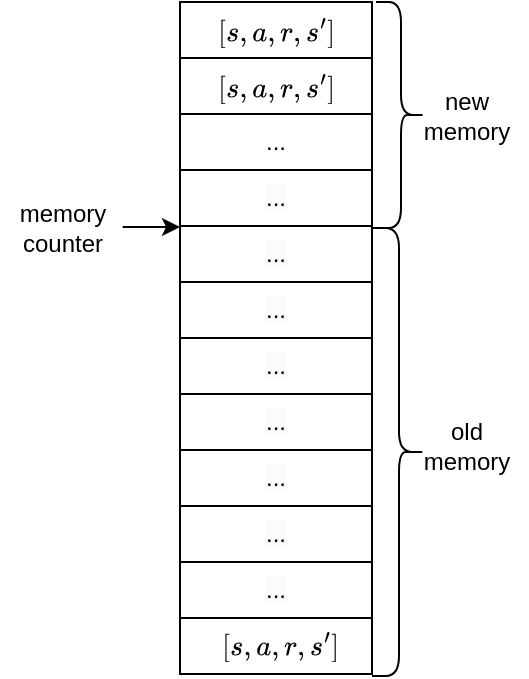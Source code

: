 <mxfile version="23.0.2" type="github">
  <diagram name="Page-1" id="CRRo1qeAnb624OK2siYx">
    <mxGraphModel dx="587" dy="631" grid="0" gridSize="10" guides="1" tooltips="1" connect="1" arrows="1" fold="1" page="1" pageScale="1" pageWidth="827" pageHeight="1169" math="1" shadow="0">
      <root>
        <mxCell id="0" />
        <mxCell id="1" parent="0" />
        <mxCell id="cfP3njMFMwv7pw6PhGn5-3" style="edgeStyle=orthogonalEdgeStyle;rounded=0;orthogonalLoop=1;jettySize=auto;html=1;exitX=0.5;exitY=1;exitDx=0;exitDy=0;" edge="1" parent="1">
          <mxGeometry relative="1" as="geometry">
            <mxPoint x="413" y="517" as="sourcePoint" />
            <mxPoint x="413" y="517" as="targetPoint" />
          </mxGeometry>
        </mxCell>
        <mxCell id="cfP3njMFMwv7pw6PhGn5-4" style="edgeStyle=orthogonalEdgeStyle;rounded=0;orthogonalLoop=1;jettySize=auto;html=1;exitX=0.5;exitY=1;exitDx=0;exitDy=0;" edge="1" parent="1">
          <mxGeometry relative="1" as="geometry">
            <mxPoint x="413" y="517" as="sourcePoint" />
            <mxPoint x="413" y="517" as="targetPoint" />
          </mxGeometry>
        </mxCell>
        <mxCell id="cfP3njMFMwv7pw6PhGn5-7" value="&lt;meta charset=&quot;utf-8&quot;&gt;&lt;span style=&quot;color: rgb(0, 0, 0); font-family: Helvetica; font-size: 12px; font-style: normal; font-variant-ligatures: normal; font-variant-caps: normal; font-weight: 400; letter-spacing: normal; orphans: 2; text-align: center; text-indent: 0px; text-transform: none; widows: 2; word-spacing: 0px; -webkit-text-stroke-width: 0px; background-color: rgb(251, 251, 251); text-decoration-thickness: initial; text-decoration-style: initial; text-decoration-color: initial; float: none; display: inline !important;&quot;&gt;...&lt;/span&gt;" style="rounded=0;whiteSpace=wrap;html=1;" vertex="1" parent="1">
          <mxGeometry x="266" y="402" width="96" height="28" as="geometry" />
        </mxCell>
        <mxCell id="cfP3njMFMwv7pw6PhGn5-8" value="&lt;meta charset=&quot;utf-8&quot;&gt;&lt;span style=&quot;color: rgb(0, 0, 0); font-family: Helvetica; font-size: 12px; font-style: normal; font-variant-ligatures: normal; font-variant-caps: normal; font-weight: 400; letter-spacing: normal; orphans: 2; text-align: center; text-indent: 0px; text-transform: none; widows: 2; word-spacing: 0px; -webkit-text-stroke-width: 0px; background-color: rgb(251, 251, 251); text-decoration-thickness: initial; text-decoration-style: initial; text-decoration-color: initial; float: none; display: inline !important;&quot;&gt;...&lt;/span&gt;" style="rounded=0;whiteSpace=wrap;html=1;" vertex="1" parent="1">
          <mxGeometry x="266" y="374" width="96" height="28" as="geometry" />
        </mxCell>
        <mxCell id="cfP3njMFMwv7pw6PhGn5-9" value="..." style="rounded=0;whiteSpace=wrap;html=1;" vertex="1" parent="1">
          <mxGeometry x="266" y="346" width="96" height="28" as="geometry" />
        </mxCell>
        <mxCell id="cfP3njMFMwv7pw6PhGn5-10" value="" style="rounded=0;whiteSpace=wrap;html=1;" vertex="1" parent="1">
          <mxGeometry x="266" y="318" width="96" height="28" as="geometry" />
        </mxCell>
        <mxCell id="cfP3njMFMwv7pw6PhGn5-11" value="" style="rounded=0;whiteSpace=wrap;html=1;" vertex="1" parent="1">
          <mxGeometry x="266" y="290" width="96" height="28" as="geometry" />
        </mxCell>
        <mxCell id="cfP3njMFMwv7pw6PhGn5-13" value="&lt;meta charset=&quot;utf-8&quot;&gt;&lt;span style=&quot;color: rgb(0, 0, 0); font-family: Helvetica; font-size: 12px; font-style: normal; font-variant-ligatures: normal; font-variant-caps: normal; font-weight: 400; letter-spacing: normal; orphans: 2; text-align: center; text-indent: 0px; text-transform: none; widows: 2; word-spacing: 0px; -webkit-text-stroke-width: 0px; background-color: rgb(251, 251, 251); text-decoration-thickness: initial; text-decoration-style: initial; text-decoration-color: initial; float: none; display: inline !important;&quot;&gt;...&lt;/span&gt;" style="rounded=0;whiteSpace=wrap;html=1;" vertex="1" parent="1">
          <mxGeometry x="266" y="430" width="96" height="28" as="geometry" />
        </mxCell>
        <mxCell id="cfP3njMFMwv7pw6PhGn5-14" value="&lt;meta charset=&quot;utf-8&quot;&gt;&lt;span style=&quot;color: rgb(0, 0, 0); font-family: Helvetica; font-size: 12px; font-style: normal; font-variant-ligatures: normal; font-variant-caps: normal; font-weight: 400; letter-spacing: normal; orphans: 2; text-align: center; text-indent: 0px; text-transform: none; widows: 2; word-spacing: 0px; -webkit-text-stroke-width: 0px; background-color: rgb(251, 251, 251); text-decoration-thickness: initial; text-decoration-style: initial; text-decoration-color: initial; float: none; display: inline !important;&quot;&gt;...&lt;/span&gt;" style="rounded=0;whiteSpace=wrap;html=1;" vertex="1" parent="1">
          <mxGeometry x="266" y="458" width="96" height="28" as="geometry" />
        </mxCell>
        <mxCell id="cfP3njMFMwv7pw6PhGn5-15" value="" style="rounded=0;whiteSpace=wrap;html=1;" vertex="1" parent="1">
          <mxGeometry x="266" y="598" width="96" height="28" as="geometry" />
        </mxCell>
        <mxCell id="cfP3njMFMwv7pw6PhGn5-16" value="&lt;meta charset=&quot;utf-8&quot;&gt;&lt;span style=&quot;color: rgb(0, 0, 0); font-family: Helvetica; font-size: 12px; font-style: normal; font-variant-ligatures: normal; font-variant-caps: normal; font-weight: 400; letter-spacing: normal; orphans: 2; text-align: center; text-indent: 0px; text-transform: none; widows: 2; word-spacing: 0px; -webkit-text-stroke-width: 0px; background-color: rgb(251, 251, 251); text-decoration-thickness: initial; text-decoration-style: initial; text-decoration-color: initial; float: none; display: inline !important;&quot;&gt;...&lt;/span&gt;" style="rounded=0;whiteSpace=wrap;html=1;" vertex="1" parent="1">
          <mxGeometry x="266" y="570" width="96" height="28" as="geometry" />
        </mxCell>
        <mxCell id="cfP3njMFMwv7pw6PhGn5-17" value="&lt;meta charset=&quot;utf-8&quot;&gt;&lt;span style=&quot;color: rgb(0, 0, 0); font-family: Helvetica; font-size: 12px; font-style: normal; font-variant-ligatures: normal; font-variant-caps: normal; font-weight: 400; letter-spacing: normal; orphans: 2; text-align: center; text-indent: 0px; text-transform: none; widows: 2; word-spacing: 0px; -webkit-text-stroke-width: 0px; background-color: rgb(251, 251, 251); text-decoration-thickness: initial; text-decoration-style: initial; text-decoration-color: initial; float: none; display: inline !important;&quot;&gt;...&lt;/span&gt;" style="rounded=0;whiteSpace=wrap;html=1;" vertex="1" parent="1">
          <mxGeometry x="266" y="542" width="96" height="28" as="geometry" />
        </mxCell>
        <mxCell id="cfP3njMFMwv7pw6PhGn5-18" value="&lt;meta charset=&quot;utf-8&quot;&gt;&lt;span style=&quot;color: rgb(0, 0, 0); font-family: Helvetica; font-size: 12px; font-style: normal; font-variant-ligatures: normal; font-variant-caps: normal; font-weight: 400; letter-spacing: normal; orphans: 2; text-align: center; text-indent: 0px; text-transform: none; widows: 2; word-spacing: 0px; -webkit-text-stroke-width: 0px; background-color: rgb(251, 251, 251); text-decoration-thickness: initial; text-decoration-style: initial; text-decoration-color: initial; float: none; display: inline !important;&quot;&gt;...&lt;/span&gt;" style="rounded=0;whiteSpace=wrap;html=1;" vertex="1" parent="1">
          <mxGeometry x="266" y="514" width="96" height="28" as="geometry" />
        </mxCell>
        <mxCell id="cfP3njMFMwv7pw6PhGn5-19" value="&lt;meta charset=&quot;utf-8&quot;&gt;&lt;span style=&quot;color: rgb(0, 0, 0); font-family: Helvetica; font-size: 12px; font-style: normal; font-variant-ligatures: normal; font-variant-caps: normal; font-weight: 400; letter-spacing: normal; orphans: 2; text-align: center; text-indent: 0px; text-transform: none; widows: 2; word-spacing: 0px; -webkit-text-stroke-width: 0px; background-color: rgb(251, 251, 251); text-decoration-thickness: initial; text-decoration-style: initial; text-decoration-color: initial; float: none; display: inline !important;&quot;&gt;...&lt;/span&gt;" style="rounded=0;whiteSpace=wrap;html=1;" vertex="1" parent="1">
          <mxGeometry x="266" y="486" width="96" height="28" as="geometry" />
        </mxCell>
        <mxCell id="cfP3njMFMwv7pw6PhGn5-20" value="&lt;svg style=&quot;vertical-align: -0.566ex;&quot; xmlns:xlink=&quot;http://www.w3.org/1999/xlink&quot; viewBox=&quot;0 -809 4085.5 1059&quot; role=&quot;img&quot; height=&quot;2.396ex&quot; width=&quot;9.243ex&quot; xmlns=&quot;http://www.w3.org/2000/svg&quot;&gt;&lt;defs&gt;&lt;path d=&quot;M118 -250V750H255V710H158V-210H255V-250H118Z&quot; id=&quot;MJX-2-TEX-N-5B&quot;&gt;&lt;/path&gt;&lt;path d=&quot;M131 289Q131 321 147 354T203 415T300 442Q362 442 390 415T419 355Q419 323 402 308T364 292Q351 292 340 300T328 326Q328 342 337 354T354 372T367 378Q368 378 368 379Q368 382 361 388T336 399T297 405Q249 405 227 379T204 326Q204 301 223 291T278 274T330 259Q396 230 396 163Q396 135 385 107T352 51T289 7T195 -10Q118 -10 86 19T53 87Q53 126 74 143T118 160Q133 160 146 151T160 120Q160 94 142 76T111 58Q109 57 108 57T107 55Q108 52 115 47T146 34T201 27Q237 27 263 38T301 66T318 97T323 122Q323 150 302 164T254 181T195 196T148 231Q131 256 131 289Z&quot; id=&quot;MJX-2-TEX-I-1D460&quot;&gt;&lt;/path&gt;&lt;path d=&quot;M78 35T78 60T94 103T137 121Q165 121 187 96T210 8Q210 -27 201 -60T180 -117T154 -158T130 -185T117 -194Q113 -194 104 -185T95 -172Q95 -168 106 -156T131 -126T157 -76T173 -3V9L172 8Q170 7 167 6T161 3T152 1T140 0Q113 0 96 17Z&quot; id=&quot;MJX-2-TEX-N-2C&quot;&gt;&lt;/path&gt;&lt;path d=&quot;M33 157Q33 258 109 349T280 441Q331 441 370 392Q386 422 416 422Q429 422 439 414T449 394Q449 381 412 234T374 68Q374 43 381 35T402 26Q411 27 422 35Q443 55 463 131Q469 151 473 152Q475 153 483 153H487Q506 153 506 144Q506 138 501 117T481 63T449 13Q436 0 417 -8Q409 -10 393 -10Q359 -10 336 5T306 36L300 51Q299 52 296 50Q294 48 292 46Q233 -10 172 -10Q117 -10 75 30T33 157ZM351 328Q351 334 346 350T323 385T277 405Q242 405 210 374T160 293Q131 214 119 129Q119 126 119 118T118 106Q118 61 136 44T179 26Q217 26 254 59T298 110Q300 114 325 217T351 328Z&quot; id=&quot;MJX-2-TEX-I-1D44E&quot;&gt;&lt;/path&gt;&lt;path d=&quot;M21 287Q22 290 23 295T28 317T38 348T53 381T73 411T99 433T132 442Q161 442 183 430T214 408T225 388Q227 382 228 382T236 389Q284 441 347 441H350Q398 441 422 400Q430 381 430 363Q430 333 417 315T391 292T366 288Q346 288 334 299T322 328Q322 376 378 392Q356 405 342 405Q286 405 239 331Q229 315 224 298T190 165Q156 25 151 16Q138 -11 108 -11Q95 -11 87 -5T76 7T74 17Q74 30 114 189T154 366Q154 405 128 405Q107 405 92 377T68 316T57 280Q55 278 41 278H27Q21 284 21 287Z&quot; id=&quot;MJX-2-TEX-I-1D45F&quot;&gt;&lt;/path&gt;&lt;path d=&quot;M79 43Q73 43 52 49T30 61Q30 68 85 293T146 528Q161 560 198 560Q218 560 240 545T262 501Q262 496 260 486Q259 479 173 263T84 45T79 43Z&quot; id=&quot;MJX-2-TEX-V-2032&quot;&gt;&lt;/path&gt;&lt;path d=&quot;M22 710V750H159V-250H22V-210H119V710H22Z&quot; id=&quot;MJX-2-TEX-N-5D&quot;&gt;&lt;/path&gt;&lt;/defs&gt;&lt;g transform=&quot;scale(1,-1)&quot; stroke-width=&quot;0&quot; fill=&quot;currentColor&quot; stroke=&quot;currentColor&quot;&gt;&lt;g data-mml-node=&quot;math&quot;&gt;&lt;g data-mml-node=&quot;mo&quot;&gt;&lt;use xlink:href=&quot;#MJX-2-TEX-N-5B&quot; data-c=&quot;5B&quot;&gt;&lt;/use&gt;&lt;/g&gt;&lt;g transform=&quot;translate(278,0)&quot; data-mml-node=&quot;mi&quot;&gt;&lt;use xlink:href=&quot;#MJX-2-TEX-I-1D460&quot; data-c=&quot;1D460&quot;&gt;&lt;/use&gt;&lt;/g&gt;&lt;g transform=&quot;translate(747,0)&quot; data-mml-node=&quot;mo&quot;&gt;&lt;use xlink:href=&quot;#MJX-2-TEX-N-2C&quot; data-c=&quot;2C&quot;&gt;&lt;/use&gt;&lt;/g&gt;&lt;g transform=&quot;translate(1191.7,0)&quot; data-mml-node=&quot;mi&quot;&gt;&lt;use xlink:href=&quot;#MJX-2-TEX-I-1D44E&quot; data-c=&quot;1D44E&quot;&gt;&lt;/use&gt;&lt;/g&gt;&lt;g transform=&quot;translate(1720.7,0)&quot; data-mml-node=&quot;mo&quot;&gt;&lt;use xlink:href=&quot;#MJX-2-TEX-N-2C&quot; data-c=&quot;2C&quot;&gt;&lt;/use&gt;&lt;/g&gt;&lt;g transform=&quot;translate(2165.3,0)&quot; data-mml-node=&quot;mi&quot;&gt;&lt;use xlink:href=&quot;#MJX-2-TEX-I-1D45F&quot; data-c=&quot;1D45F&quot;&gt;&lt;/use&gt;&lt;/g&gt;&lt;g transform=&quot;translate(2616.3,0)&quot; data-mml-node=&quot;mo&quot;&gt;&lt;use xlink:href=&quot;#MJX-2-TEX-N-2C&quot; data-c=&quot;2C&quot;&gt;&lt;/use&gt;&lt;/g&gt;&lt;g transform=&quot;translate(3061,0)&quot; data-mml-node=&quot;msup&quot;&gt;&lt;g data-mml-node=&quot;mi&quot;&gt;&lt;use xlink:href=&quot;#MJX-2-TEX-I-1D460&quot; data-c=&quot;1D460&quot;&gt;&lt;/use&gt;&lt;/g&gt;&lt;g transform=&quot;translate(502,413) scale(0.707)&quot; data-mml-node=&quot;mo&quot;&gt;&lt;use xlink:href=&quot;#MJX-2-TEX-V-2032&quot; data-c=&quot;2032&quot;&gt;&lt;/use&gt;&lt;/g&gt;&lt;/g&gt;&lt;g transform=&quot;translate(3807.5,0)&quot; data-mml-node=&quot;mo&quot;&gt;&lt;use xlink:href=&quot;#MJX-2-TEX-N-5D&quot; data-c=&quot;5D&quot;&gt;&lt;/use&gt;&lt;/g&gt;&lt;/g&gt;&lt;/g&gt;&lt;/svg&gt;" style="text;html=1;align=center;verticalAlign=middle;resizable=0;points=[];autosize=1;strokeColor=none;fillColor=none;" vertex="1" parent="1">
          <mxGeometry x="276" y="291" width="76" height="27" as="geometry" />
        </mxCell>
        <mxCell id="cfP3njMFMwv7pw6PhGn5-21" value="&lt;svg style=&quot;vertical-align: -0.566ex;&quot; xmlns:xlink=&quot;http://www.w3.org/1999/xlink&quot; viewBox=&quot;0 -809 4085.5 1059&quot; role=&quot;img&quot; height=&quot;2.396ex&quot; width=&quot;9.243ex&quot; xmlns=&quot;http://www.w3.org/2000/svg&quot;&gt;&lt;defs&gt;&lt;path d=&quot;M118 -250V750H255V710H158V-210H255V-250H118Z&quot; id=&quot;MJX-2-TEX-N-5B&quot;&gt;&lt;/path&gt;&lt;path d=&quot;M131 289Q131 321 147 354T203 415T300 442Q362 442 390 415T419 355Q419 323 402 308T364 292Q351 292 340 300T328 326Q328 342 337 354T354 372T367 378Q368 378 368 379Q368 382 361 388T336 399T297 405Q249 405 227 379T204 326Q204 301 223 291T278 274T330 259Q396 230 396 163Q396 135 385 107T352 51T289 7T195 -10Q118 -10 86 19T53 87Q53 126 74 143T118 160Q133 160 146 151T160 120Q160 94 142 76T111 58Q109 57 108 57T107 55Q108 52 115 47T146 34T201 27Q237 27 263 38T301 66T318 97T323 122Q323 150 302 164T254 181T195 196T148 231Q131 256 131 289Z&quot; id=&quot;MJX-2-TEX-I-1D460&quot;&gt;&lt;/path&gt;&lt;path d=&quot;M78 35T78 60T94 103T137 121Q165 121 187 96T210 8Q210 -27 201 -60T180 -117T154 -158T130 -185T117 -194Q113 -194 104 -185T95 -172Q95 -168 106 -156T131 -126T157 -76T173 -3V9L172 8Q170 7 167 6T161 3T152 1T140 0Q113 0 96 17Z&quot; id=&quot;MJX-2-TEX-N-2C&quot;&gt;&lt;/path&gt;&lt;path d=&quot;M33 157Q33 258 109 349T280 441Q331 441 370 392Q386 422 416 422Q429 422 439 414T449 394Q449 381 412 234T374 68Q374 43 381 35T402 26Q411 27 422 35Q443 55 463 131Q469 151 473 152Q475 153 483 153H487Q506 153 506 144Q506 138 501 117T481 63T449 13Q436 0 417 -8Q409 -10 393 -10Q359 -10 336 5T306 36L300 51Q299 52 296 50Q294 48 292 46Q233 -10 172 -10Q117 -10 75 30T33 157ZM351 328Q351 334 346 350T323 385T277 405Q242 405 210 374T160 293Q131 214 119 129Q119 126 119 118T118 106Q118 61 136 44T179 26Q217 26 254 59T298 110Q300 114 325 217T351 328Z&quot; id=&quot;MJX-2-TEX-I-1D44E&quot;&gt;&lt;/path&gt;&lt;path d=&quot;M21 287Q22 290 23 295T28 317T38 348T53 381T73 411T99 433T132 442Q161 442 183 430T214 408T225 388Q227 382 228 382T236 389Q284 441 347 441H350Q398 441 422 400Q430 381 430 363Q430 333 417 315T391 292T366 288Q346 288 334 299T322 328Q322 376 378 392Q356 405 342 405Q286 405 239 331Q229 315 224 298T190 165Q156 25 151 16Q138 -11 108 -11Q95 -11 87 -5T76 7T74 17Q74 30 114 189T154 366Q154 405 128 405Q107 405 92 377T68 316T57 280Q55 278 41 278H27Q21 284 21 287Z&quot; id=&quot;MJX-2-TEX-I-1D45F&quot;&gt;&lt;/path&gt;&lt;path d=&quot;M79 43Q73 43 52 49T30 61Q30 68 85 293T146 528Q161 560 198 560Q218 560 240 545T262 501Q262 496 260 486Q259 479 173 263T84 45T79 43Z&quot; id=&quot;MJX-2-TEX-V-2032&quot;&gt;&lt;/path&gt;&lt;path d=&quot;M22 710V750H159V-250H22V-210H119V710H22Z&quot; id=&quot;MJX-2-TEX-N-5D&quot;&gt;&lt;/path&gt;&lt;/defs&gt;&lt;g transform=&quot;scale(1,-1)&quot; stroke-width=&quot;0&quot; fill=&quot;currentColor&quot; stroke=&quot;currentColor&quot;&gt;&lt;g data-mml-node=&quot;math&quot;&gt;&lt;g data-mml-node=&quot;mo&quot;&gt;&lt;use xlink:href=&quot;#MJX-2-TEX-N-5B&quot; data-c=&quot;5B&quot;&gt;&lt;/use&gt;&lt;/g&gt;&lt;g transform=&quot;translate(278,0)&quot; data-mml-node=&quot;mi&quot;&gt;&lt;use xlink:href=&quot;#MJX-2-TEX-I-1D460&quot; data-c=&quot;1D460&quot;&gt;&lt;/use&gt;&lt;/g&gt;&lt;g transform=&quot;translate(747,0)&quot; data-mml-node=&quot;mo&quot;&gt;&lt;use xlink:href=&quot;#MJX-2-TEX-N-2C&quot; data-c=&quot;2C&quot;&gt;&lt;/use&gt;&lt;/g&gt;&lt;g transform=&quot;translate(1191.7,0)&quot; data-mml-node=&quot;mi&quot;&gt;&lt;use xlink:href=&quot;#MJX-2-TEX-I-1D44E&quot; data-c=&quot;1D44E&quot;&gt;&lt;/use&gt;&lt;/g&gt;&lt;g transform=&quot;translate(1720.7,0)&quot; data-mml-node=&quot;mo&quot;&gt;&lt;use xlink:href=&quot;#MJX-2-TEX-N-2C&quot; data-c=&quot;2C&quot;&gt;&lt;/use&gt;&lt;/g&gt;&lt;g transform=&quot;translate(2165.3,0)&quot; data-mml-node=&quot;mi&quot;&gt;&lt;use xlink:href=&quot;#MJX-2-TEX-I-1D45F&quot; data-c=&quot;1D45F&quot;&gt;&lt;/use&gt;&lt;/g&gt;&lt;g transform=&quot;translate(2616.3,0)&quot; data-mml-node=&quot;mo&quot;&gt;&lt;use xlink:href=&quot;#MJX-2-TEX-N-2C&quot; data-c=&quot;2C&quot;&gt;&lt;/use&gt;&lt;/g&gt;&lt;g transform=&quot;translate(3061,0)&quot; data-mml-node=&quot;msup&quot;&gt;&lt;g data-mml-node=&quot;mi&quot;&gt;&lt;use xlink:href=&quot;#MJX-2-TEX-I-1D460&quot; data-c=&quot;1D460&quot;&gt;&lt;/use&gt;&lt;/g&gt;&lt;g transform=&quot;translate(502,413) scale(0.707)&quot; data-mml-node=&quot;mo&quot;&gt;&lt;use xlink:href=&quot;#MJX-2-TEX-V-2032&quot; data-c=&quot;2032&quot;&gt;&lt;/use&gt;&lt;/g&gt;&lt;/g&gt;&lt;g transform=&quot;translate(3807.5,0)&quot; data-mml-node=&quot;mo&quot;&gt;&lt;use xlink:href=&quot;#MJX-2-TEX-N-5D&quot; data-c=&quot;5D&quot;&gt;&lt;/use&gt;&lt;/g&gt;&lt;/g&gt;&lt;/g&gt;&lt;/svg&gt;" style="text;html=1;align=center;verticalAlign=middle;resizable=0;points=[];autosize=1;strokeColor=none;fillColor=none;" vertex="1" parent="1">
          <mxGeometry x="276" y="319" width="76" height="27" as="geometry" />
        </mxCell>
        <mxCell id="cfP3njMFMwv7pw6PhGn5-22" value="&lt;svg style=&quot;vertical-align: -0.566ex;&quot; xmlns:xlink=&quot;http://www.w3.org/1999/xlink&quot; viewBox=&quot;0 -809 4085.5 1059&quot; role=&quot;img&quot; height=&quot;2.396ex&quot; width=&quot;9.243ex&quot; xmlns=&quot;http://www.w3.org/2000/svg&quot;&gt;&lt;defs&gt;&lt;path d=&quot;M118 -250V750H255V710H158V-210H255V-250H118Z&quot; id=&quot;MJX-2-TEX-N-5B&quot;&gt;&lt;/path&gt;&lt;path d=&quot;M131 289Q131 321 147 354T203 415T300 442Q362 442 390 415T419 355Q419 323 402 308T364 292Q351 292 340 300T328 326Q328 342 337 354T354 372T367 378Q368 378 368 379Q368 382 361 388T336 399T297 405Q249 405 227 379T204 326Q204 301 223 291T278 274T330 259Q396 230 396 163Q396 135 385 107T352 51T289 7T195 -10Q118 -10 86 19T53 87Q53 126 74 143T118 160Q133 160 146 151T160 120Q160 94 142 76T111 58Q109 57 108 57T107 55Q108 52 115 47T146 34T201 27Q237 27 263 38T301 66T318 97T323 122Q323 150 302 164T254 181T195 196T148 231Q131 256 131 289Z&quot; id=&quot;MJX-2-TEX-I-1D460&quot;&gt;&lt;/path&gt;&lt;path d=&quot;M78 35T78 60T94 103T137 121Q165 121 187 96T210 8Q210 -27 201 -60T180 -117T154 -158T130 -185T117 -194Q113 -194 104 -185T95 -172Q95 -168 106 -156T131 -126T157 -76T173 -3V9L172 8Q170 7 167 6T161 3T152 1T140 0Q113 0 96 17Z&quot; id=&quot;MJX-2-TEX-N-2C&quot;&gt;&lt;/path&gt;&lt;path d=&quot;M33 157Q33 258 109 349T280 441Q331 441 370 392Q386 422 416 422Q429 422 439 414T449 394Q449 381 412 234T374 68Q374 43 381 35T402 26Q411 27 422 35Q443 55 463 131Q469 151 473 152Q475 153 483 153H487Q506 153 506 144Q506 138 501 117T481 63T449 13Q436 0 417 -8Q409 -10 393 -10Q359 -10 336 5T306 36L300 51Q299 52 296 50Q294 48 292 46Q233 -10 172 -10Q117 -10 75 30T33 157ZM351 328Q351 334 346 350T323 385T277 405Q242 405 210 374T160 293Q131 214 119 129Q119 126 119 118T118 106Q118 61 136 44T179 26Q217 26 254 59T298 110Q300 114 325 217T351 328Z&quot; id=&quot;MJX-2-TEX-I-1D44E&quot;&gt;&lt;/path&gt;&lt;path d=&quot;M21 287Q22 290 23 295T28 317T38 348T53 381T73 411T99 433T132 442Q161 442 183 430T214 408T225 388Q227 382 228 382T236 389Q284 441 347 441H350Q398 441 422 400Q430 381 430 363Q430 333 417 315T391 292T366 288Q346 288 334 299T322 328Q322 376 378 392Q356 405 342 405Q286 405 239 331Q229 315 224 298T190 165Q156 25 151 16Q138 -11 108 -11Q95 -11 87 -5T76 7T74 17Q74 30 114 189T154 366Q154 405 128 405Q107 405 92 377T68 316T57 280Q55 278 41 278H27Q21 284 21 287Z&quot; id=&quot;MJX-2-TEX-I-1D45F&quot;&gt;&lt;/path&gt;&lt;path d=&quot;M79 43Q73 43 52 49T30 61Q30 68 85 293T146 528Q161 560 198 560Q218 560 240 545T262 501Q262 496 260 486Q259 479 173 263T84 45T79 43Z&quot; id=&quot;MJX-2-TEX-V-2032&quot;&gt;&lt;/path&gt;&lt;path d=&quot;M22 710V750H159V-250H22V-210H119V710H22Z&quot; id=&quot;MJX-2-TEX-N-5D&quot;&gt;&lt;/path&gt;&lt;/defs&gt;&lt;g transform=&quot;scale(1,-1)&quot; stroke-width=&quot;0&quot; fill=&quot;currentColor&quot; stroke=&quot;currentColor&quot;&gt;&lt;g data-mml-node=&quot;math&quot;&gt;&lt;g data-mml-node=&quot;mo&quot;&gt;&lt;use xlink:href=&quot;#MJX-2-TEX-N-5B&quot; data-c=&quot;5B&quot;&gt;&lt;/use&gt;&lt;/g&gt;&lt;g transform=&quot;translate(278,0)&quot; data-mml-node=&quot;mi&quot;&gt;&lt;use xlink:href=&quot;#MJX-2-TEX-I-1D460&quot; data-c=&quot;1D460&quot;&gt;&lt;/use&gt;&lt;/g&gt;&lt;g transform=&quot;translate(747,0)&quot; data-mml-node=&quot;mo&quot;&gt;&lt;use xlink:href=&quot;#MJX-2-TEX-N-2C&quot; data-c=&quot;2C&quot;&gt;&lt;/use&gt;&lt;/g&gt;&lt;g transform=&quot;translate(1191.7,0)&quot; data-mml-node=&quot;mi&quot;&gt;&lt;use xlink:href=&quot;#MJX-2-TEX-I-1D44E&quot; data-c=&quot;1D44E&quot;&gt;&lt;/use&gt;&lt;/g&gt;&lt;g transform=&quot;translate(1720.7,0)&quot; data-mml-node=&quot;mo&quot;&gt;&lt;use xlink:href=&quot;#MJX-2-TEX-N-2C&quot; data-c=&quot;2C&quot;&gt;&lt;/use&gt;&lt;/g&gt;&lt;g transform=&quot;translate(2165.3,0)&quot; data-mml-node=&quot;mi&quot;&gt;&lt;use xlink:href=&quot;#MJX-2-TEX-I-1D45F&quot; data-c=&quot;1D45F&quot;&gt;&lt;/use&gt;&lt;/g&gt;&lt;g transform=&quot;translate(2616.3,0)&quot; data-mml-node=&quot;mo&quot;&gt;&lt;use xlink:href=&quot;#MJX-2-TEX-N-2C&quot; data-c=&quot;2C&quot;&gt;&lt;/use&gt;&lt;/g&gt;&lt;g transform=&quot;translate(3061,0)&quot; data-mml-node=&quot;msup&quot;&gt;&lt;g data-mml-node=&quot;mi&quot;&gt;&lt;use xlink:href=&quot;#MJX-2-TEX-I-1D460&quot; data-c=&quot;1D460&quot;&gt;&lt;/use&gt;&lt;/g&gt;&lt;g transform=&quot;translate(502,413) scale(0.707)&quot; data-mml-node=&quot;mo&quot;&gt;&lt;use xlink:href=&quot;#MJX-2-TEX-V-2032&quot; data-c=&quot;2032&quot;&gt;&lt;/use&gt;&lt;/g&gt;&lt;/g&gt;&lt;g transform=&quot;translate(3807.5,0)&quot; data-mml-node=&quot;mo&quot;&gt;&lt;use xlink:href=&quot;#MJX-2-TEX-N-5D&quot; data-c=&quot;5D&quot;&gt;&lt;/use&gt;&lt;/g&gt;&lt;/g&gt;&lt;/g&gt;&lt;/svg&gt;" style="text;html=1;align=center;verticalAlign=middle;resizable=0;points=[];autosize=1;strokeColor=none;fillColor=none;" vertex="1" parent="1">
          <mxGeometry x="278" y="598" width="76" height="27" as="geometry" />
        </mxCell>
        <mxCell id="cfP3njMFMwv7pw6PhGn5-26" style="edgeStyle=orthogonalEdgeStyle;rounded=0;orthogonalLoop=1;jettySize=auto;html=1;" edge="1" parent="1" source="cfP3njMFMwv7pw6PhGn5-24">
          <mxGeometry relative="1" as="geometry">
            <mxPoint x="265.997" y="402.5" as="targetPoint" />
          </mxGeometry>
        </mxCell>
        <mxCell id="cfP3njMFMwv7pw6PhGn5-24" value="memory&lt;br&gt;counter" style="text;html=1;align=center;verticalAlign=middle;resizable=0;points=[];autosize=1;strokeColor=none;fillColor=none;" vertex="1" parent="1">
          <mxGeometry x="176.33" y="382" width="61" height="41" as="geometry" />
        </mxCell>
        <mxCell id="cfP3njMFMwv7pw6PhGn5-27" value="" style="shape=curlyBracket;whiteSpace=wrap;html=1;rounded=1;flipH=1;labelPosition=right;verticalLabelPosition=middle;align=left;verticalAlign=middle;" vertex="1" parent="1">
          <mxGeometry x="364" y="290" width="25" height="113" as="geometry" />
        </mxCell>
        <mxCell id="cfP3njMFMwv7pw6PhGn5-28" value="new&lt;br&gt;memory" style="text;html=1;align=center;verticalAlign=middle;resizable=0;points=[];autosize=1;strokeColor=none;fillColor=none;" vertex="1" parent="1">
          <mxGeometry x="378" y="326" width="61" height="41" as="geometry" />
        </mxCell>
        <mxCell id="cfP3njMFMwv7pw6PhGn5-29" value="" style="shape=curlyBracket;whiteSpace=wrap;html=1;rounded=1;flipH=1;labelPosition=right;verticalLabelPosition=middle;align=left;verticalAlign=middle;" vertex="1" parent="1">
          <mxGeometry x="362" y="403" width="27" height="224" as="geometry" />
        </mxCell>
        <mxCell id="cfP3njMFMwv7pw6PhGn5-30" value="old&lt;br&gt;memory" style="text;html=1;align=center;verticalAlign=middle;resizable=0;points=[];autosize=1;strokeColor=none;fillColor=none;" vertex="1" parent="1">
          <mxGeometry x="378" y="491" width="61" height="41" as="geometry" />
        </mxCell>
      </root>
    </mxGraphModel>
  </diagram>
</mxfile>
